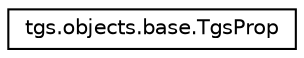 digraph "Graphical Class Hierarchy"
{
  edge [fontname="Helvetica",fontsize="10",labelfontname="Helvetica",labelfontsize="10"];
  node [fontname="Helvetica",fontsize="10",shape=record];
  rankdir="LR";
  Node0 [label="tgs.objects.base.TgsProp",height=0.2,width=0.4,color="black", fillcolor="white", style="filled",URL="$classtgs_1_1objects_1_1base_1_1TgsProp.html"];
}
